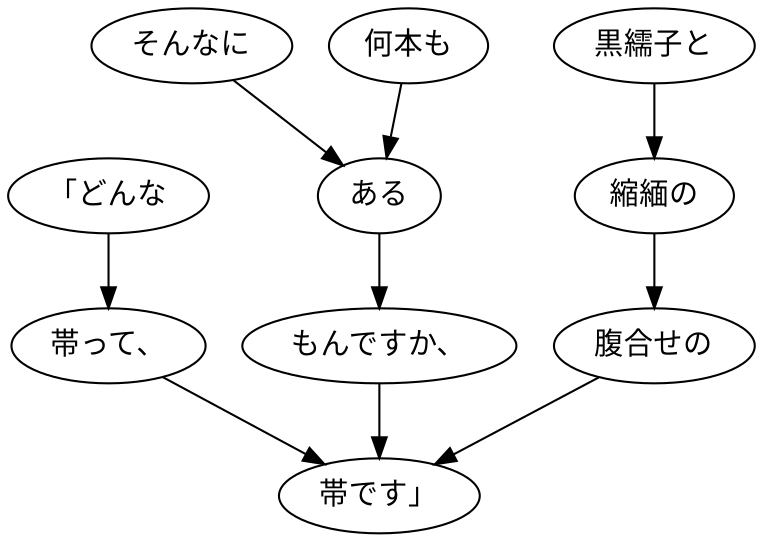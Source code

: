 digraph graph2902 {
	node0 [label="「どんな"];
	node1 [label="帯って、"];
	node2 [label="そんなに"];
	node3 [label="何本も"];
	node4 [label="ある"];
	node5 [label="もんですか、"];
	node6 [label="黒繻子と"];
	node7 [label="縮緬の"];
	node8 [label="腹合せの"];
	node9 [label="帯です」"];
	node0 -> node1;
	node1 -> node9;
	node2 -> node4;
	node3 -> node4;
	node4 -> node5;
	node5 -> node9;
	node6 -> node7;
	node7 -> node8;
	node8 -> node9;
}
